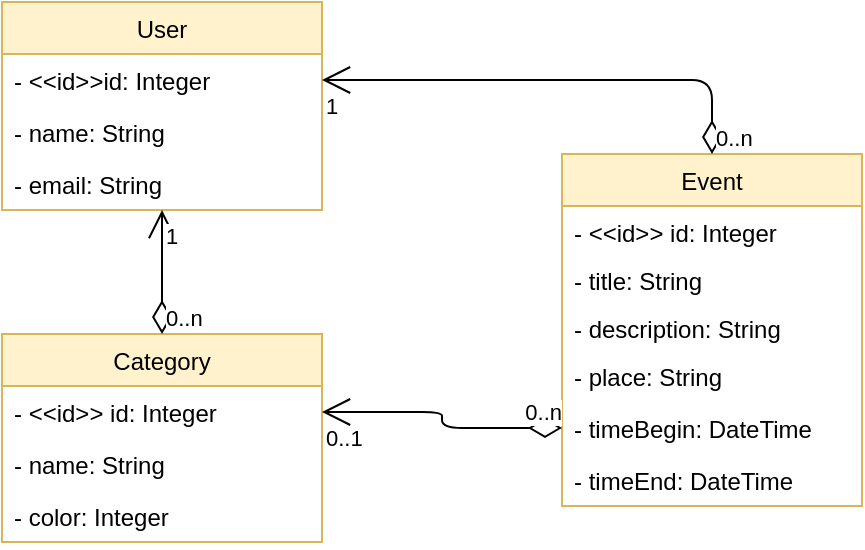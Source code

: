 <mxfile version="14.8.5" type="github">
  <diagram id="XrEnlyODKcHfGaSfIAGe" name="Page-1">
    <mxGraphModel dx="778" dy="445" grid="1" gridSize="10" guides="1" tooltips="1" connect="1" arrows="1" fold="1" page="1" pageScale="1" pageWidth="827" pageHeight="1169" math="0" shadow="0">
      <root>
        <mxCell id="0" />
        <mxCell id="1" parent="0" />
        <mxCell id="AQswhDKpQPyqkZacl-FB-1" value="User" style="swimlane;fontStyle=0;childLayout=stackLayout;horizontal=1;startSize=26;fillColor=#fff2cc;horizontalStack=0;resizeParent=1;resizeParentMax=0;resizeLast=0;collapsible=1;marginBottom=0;strokeColor=#d6b656;" parent="1" vertex="1">
          <mxGeometry x="80" y="94" width="160" height="104" as="geometry" />
        </mxCell>
        <mxCell id="AQswhDKpQPyqkZacl-FB-2" value="- &lt;&lt;id&gt;&gt;id: Integer " style="text;strokeColor=none;fillColor=none;align=left;verticalAlign=top;spacingLeft=4;spacingRight=4;overflow=hidden;rotatable=0;points=[[0,0.5],[1,0.5]];portConstraint=eastwest;" parent="AQswhDKpQPyqkZacl-FB-1" vertex="1">
          <mxGeometry y="26" width="160" height="26" as="geometry" />
        </mxCell>
        <mxCell id="AQswhDKpQPyqkZacl-FB-4" value="- name: String" style="text;strokeColor=none;fillColor=none;align=left;verticalAlign=top;spacingLeft=4;spacingRight=4;overflow=hidden;rotatable=0;points=[[0,0.5],[1,0.5]];portConstraint=eastwest;" parent="AQswhDKpQPyqkZacl-FB-1" vertex="1">
          <mxGeometry y="52" width="160" height="26" as="geometry" />
        </mxCell>
        <mxCell id="AQswhDKpQPyqkZacl-FB-72" value="- email: String" style="text;strokeColor=none;fillColor=none;align=left;verticalAlign=top;spacingLeft=4;spacingRight=4;overflow=hidden;rotatable=0;points=[[0,0.5],[1,0.5]];portConstraint=eastwest;" parent="AQswhDKpQPyqkZacl-FB-1" vertex="1">
          <mxGeometry y="78" width="160" height="26" as="geometry" />
        </mxCell>
        <mxCell id="AQswhDKpQPyqkZacl-FB-13" value="Event" style="swimlane;fontStyle=0;childLayout=stackLayout;horizontal=1;startSize=26;fillColor=#fff2cc;horizontalStack=0;resizeParent=1;resizeParentMax=0;resizeLast=0;collapsible=1;marginBottom=0;strokeColor=#d6b656;" parent="1" vertex="1">
          <mxGeometry x="360" y="170" width="150" height="176" as="geometry" />
        </mxCell>
        <mxCell id="AQswhDKpQPyqkZacl-FB-14" value="- &lt;&lt;id&gt;&gt; id: Integer" style="text;strokeColor=none;fillColor=none;align=left;verticalAlign=top;spacingLeft=4;spacingRight=4;overflow=hidden;rotatable=0;points=[[0,0.5],[1,0.5]];portConstraint=eastwest;" parent="AQswhDKpQPyqkZacl-FB-13" vertex="1">
          <mxGeometry y="26" width="150" height="24" as="geometry" />
        </mxCell>
        <mxCell id="AQswhDKpQPyqkZacl-FB-73" value="- title: String" style="text;strokeColor=none;fillColor=none;align=left;verticalAlign=top;spacingLeft=4;spacingRight=4;overflow=hidden;rotatable=0;points=[[0,0.5],[1,0.5]];portConstraint=eastwest;" parent="AQswhDKpQPyqkZacl-FB-13" vertex="1">
          <mxGeometry y="50" width="150" height="24" as="geometry" />
        </mxCell>
        <mxCell id="AQswhDKpQPyqkZacl-FB-74" value="- description: String" style="text;strokeColor=none;fillColor=none;align=left;verticalAlign=top;spacingLeft=4;spacingRight=4;overflow=hidden;rotatable=0;points=[[0,0.5],[1,0.5]];portConstraint=eastwest;" parent="AQswhDKpQPyqkZacl-FB-13" vertex="1">
          <mxGeometry y="74" width="150" height="24" as="geometry" />
        </mxCell>
        <mxCell id="AQswhDKpQPyqkZacl-FB-75" value="- place: String" style="text;strokeColor=none;fillColor=none;align=left;verticalAlign=top;spacingLeft=4;spacingRight=4;overflow=hidden;rotatable=0;points=[[0,0.5],[1,0.5]];portConstraint=eastwest;" parent="AQswhDKpQPyqkZacl-FB-13" vertex="1">
          <mxGeometry y="98" width="150" height="26" as="geometry" />
        </mxCell>
        <mxCell id="AQswhDKpQPyqkZacl-FB-15" value="- timeBegin: DateTime&#xa;&#xa;" style="text;strokeColor=none;fillColor=none;align=left;verticalAlign=top;spacingLeft=4;spacingRight=4;overflow=hidden;rotatable=0;points=[[0,0.5],[1,0.5]];portConstraint=eastwest;" parent="AQswhDKpQPyqkZacl-FB-13" vertex="1">
          <mxGeometry y="124" width="150" height="26" as="geometry" />
        </mxCell>
        <mxCell id="AQswhDKpQPyqkZacl-FB-16" value="- timeEnd: DateTime&#xa;" style="text;strokeColor=none;fillColor=none;align=left;verticalAlign=top;spacingLeft=4;spacingRight=4;overflow=hidden;rotatable=0;points=[[0,0.5],[1,0.5]];portConstraint=eastwest;" parent="AQswhDKpQPyqkZacl-FB-13" vertex="1">
          <mxGeometry y="150" width="150" height="26" as="geometry" />
        </mxCell>
        <mxCell id="AQswhDKpQPyqkZacl-FB-21" value="Category" style="swimlane;fontStyle=0;childLayout=stackLayout;horizontal=1;startSize=26;fillColor=#fff2cc;horizontalStack=0;resizeParent=1;resizeParentMax=0;resizeLast=0;collapsible=1;marginBottom=0;strokeColor=#d6b656;" parent="1" vertex="1">
          <mxGeometry x="80" y="260" width="160" height="104" as="geometry" />
        </mxCell>
        <mxCell id="AQswhDKpQPyqkZacl-FB-22" value="- &lt;&lt;id&gt;&gt; id: Integer" style="text;strokeColor=none;fillColor=none;align=left;verticalAlign=top;spacingLeft=4;spacingRight=4;overflow=hidden;rotatable=0;points=[[0,0.5],[1,0.5]];portConstraint=eastwest;" parent="AQswhDKpQPyqkZacl-FB-21" vertex="1">
          <mxGeometry y="26" width="160" height="26" as="geometry" />
        </mxCell>
        <mxCell id="AQswhDKpQPyqkZacl-FB-23" value="- name: String" style="text;strokeColor=none;fillColor=none;align=left;verticalAlign=top;spacingLeft=4;spacingRight=4;overflow=hidden;rotatable=0;points=[[0,0.5],[1,0.5]];portConstraint=eastwest;" parent="AQswhDKpQPyqkZacl-FB-21" vertex="1">
          <mxGeometry y="52" width="160" height="26" as="geometry" />
        </mxCell>
        <mxCell id="AQswhDKpQPyqkZacl-FB-76" value="- color: Integer" style="text;strokeColor=none;fillColor=none;align=left;verticalAlign=top;spacingLeft=4;spacingRight=4;overflow=hidden;rotatable=0;points=[[0,0.5],[1,0.5]];portConstraint=eastwest;" parent="AQswhDKpQPyqkZacl-FB-21" vertex="1">
          <mxGeometry y="78" width="160" height="26" as="geometry" />
        </mxCell>
        <mxCell id="Kd462zBCJ9seb43RtsSA-15" value="" style="endArrow=open;html=1;endSize=12;startArrow=diamondThin;startSize=14;startFill=0;edgeStyle=orthogonalEdgeStyle;exitX=0.5;exitY=0;exitDx=0;exitDy=0;entryX=1;entryY=0.5;entryDx=0;entryDy=0;" edge="1" parent="1" source="AQswhDKpQPyqkZacl-FB-13" target="AQswhDKpQPyqkZacl-FB-2">
          <mxGeometry relative="1" as="geometry">
            <mxPoint x="300" y="94" as="sourcePoint" />
            <mxPoint x="460" y="94" as="targetPoint" />
            <Array as="points">
              <mxPoint x="435" y="133" />
            </Array>
          </mxGeometry>
        </mxCell>
        <mxCell id="Kd462zBCJ9seb43RtsSA-16" value="0..n" style="edgeLabel;resizable=0;html=1;align=left;verticalAlign=bottom;labelPosition=right;verticalLabelPosition=top;" connectable="0" vertex="1" parent="Kd462zBCJ9seb43RtsSA-15">
          <mxGeometry x="-1" relative="1" as="geometry" />
        </mxCell>
        <mxCell id="Kd462zBCJ9seb43RtsSA-17" value="1" style="edgeLabel;resizable=0;html=1;align=left;verticalAlign=top;labelPosition=right;verticalLabelPosition=bottom;" connectable="0" vertex="1" parent="Kd462zBCJ9seb43RtsSA-15">
          <mxGeometry x="1" relative="1" as="geometry" />
        </mxCell>
        <mxCell id="Kd462zBCJ9seb43RtsSA-18" value="" style="endArrow=open;html=1;endSize=12;startArrow=diamondThin;startSize=14;startFill=0;edgeStyle=orthogonalEdgeStyle;exitX=0.5;exitY=0;exitDx=0;exitDy=0;" edge="1" parent="1" source="AQswhDKpQPyqkZacl-FB-21" target="AQswhDKpQPyqkZacl-FB-1">
          <mxGeometry relative="1" as="geometry">
            <mxPoint x="340" y="240" as="sourcePoint" />
            <mxPoint x="150" y="244" as="targetPoint" />
            <Array as="points">
              <mxPoint x="160" y="260" />
              <mxPoint x="160" y="260" />
            </Array>
          </mxGeometry>
        </mxCell>
        <mxCell id="Kd462zBCJ9seb43RtsSA-19" value="0..n" style="edgeLabel;resizable=0;html=1;align=left;verticalAlign=bottom;labelPosition=right;verticalLabelPosition=top;" connectable="0" vertex="1" parent="Kd462zBCJ9seb43RtsSA-18">
          <mxGeometry x="-1" relative="1" as="geometry" />
        </mxCell>
        <mxCell id="Kd462zBCJ9seb43RtsSA-20" value="1" style="edgeLabel;resizable=0;html=1;align=left;verticalAlign=top;labelPosition=right;verticalLabelPosition=bottom;" connectable="0" vertex="1" parent="Kd462zBCJ9seb43RtsSA-18">
          <mxGeometry x="1" relative="1" as="geometry" />
        </mxCell>
        <mxCell id="Kd462zBCJ9seb43RtsSA-30" value="" style="endArrow=open;html=1;endSize=12;startArrow=diamondThin;startSize=14;startFill=0;edgeStyle=orthogonalEdgeStyle;entryX=1;entryY=0.5;entryDx=0;entryDy=0;exitX=0;exitY=0.5;exitDx=0;exitDy=0;" edge="1" parent="1" source="AQswhDKpQPyqkZacl-FB-15" target="AQswhDKpQPyqkZacl-FB-22">
          <mxGeometry relative="1" as="geometry">
            <mxPoint x="300" y="230" as="sourcePoint" />
            <mxPoint x="330" y="260" as="targetPoint" />
            <Array as="points">
              <mxPoint x="300" y="307" />
              <mxPoint x="300" y="299" />
            </Array>
          </mxGeometry>
        </mxCell>
        <mxCell id="Kd462zBCJ9seb43RtsSA-31" value="0..n" style="edgeLabel;resizable=0;html=1;align=right;verticalAlign=bottom;labelPosition=left;verticalLabelPosition=top;" connectable="0" vertex="1" parent="Kd462zBCJ9seb43RtsSA-30">
          <mxGeometry x="-1" relative="1" as="geometry" />
        </mxCell>
        <mxCell id="Kd462zBCJ9seb43RtsSA-32" value="0..1" style="edgeLabel;resizable=0;html=1;align=left;verticalAlign=top;labelPosition=right;verticalLabelPosition=bottom;" connectable="0" vertex="1" parent="Kd462zBCJ9seb43RtsSA-30">
          <mxGeometry x="1" relative="1" as="geometry" />
        </mxCell>
      </root>
    </mxGraphModel>
  </diagram>
</mxfile>
